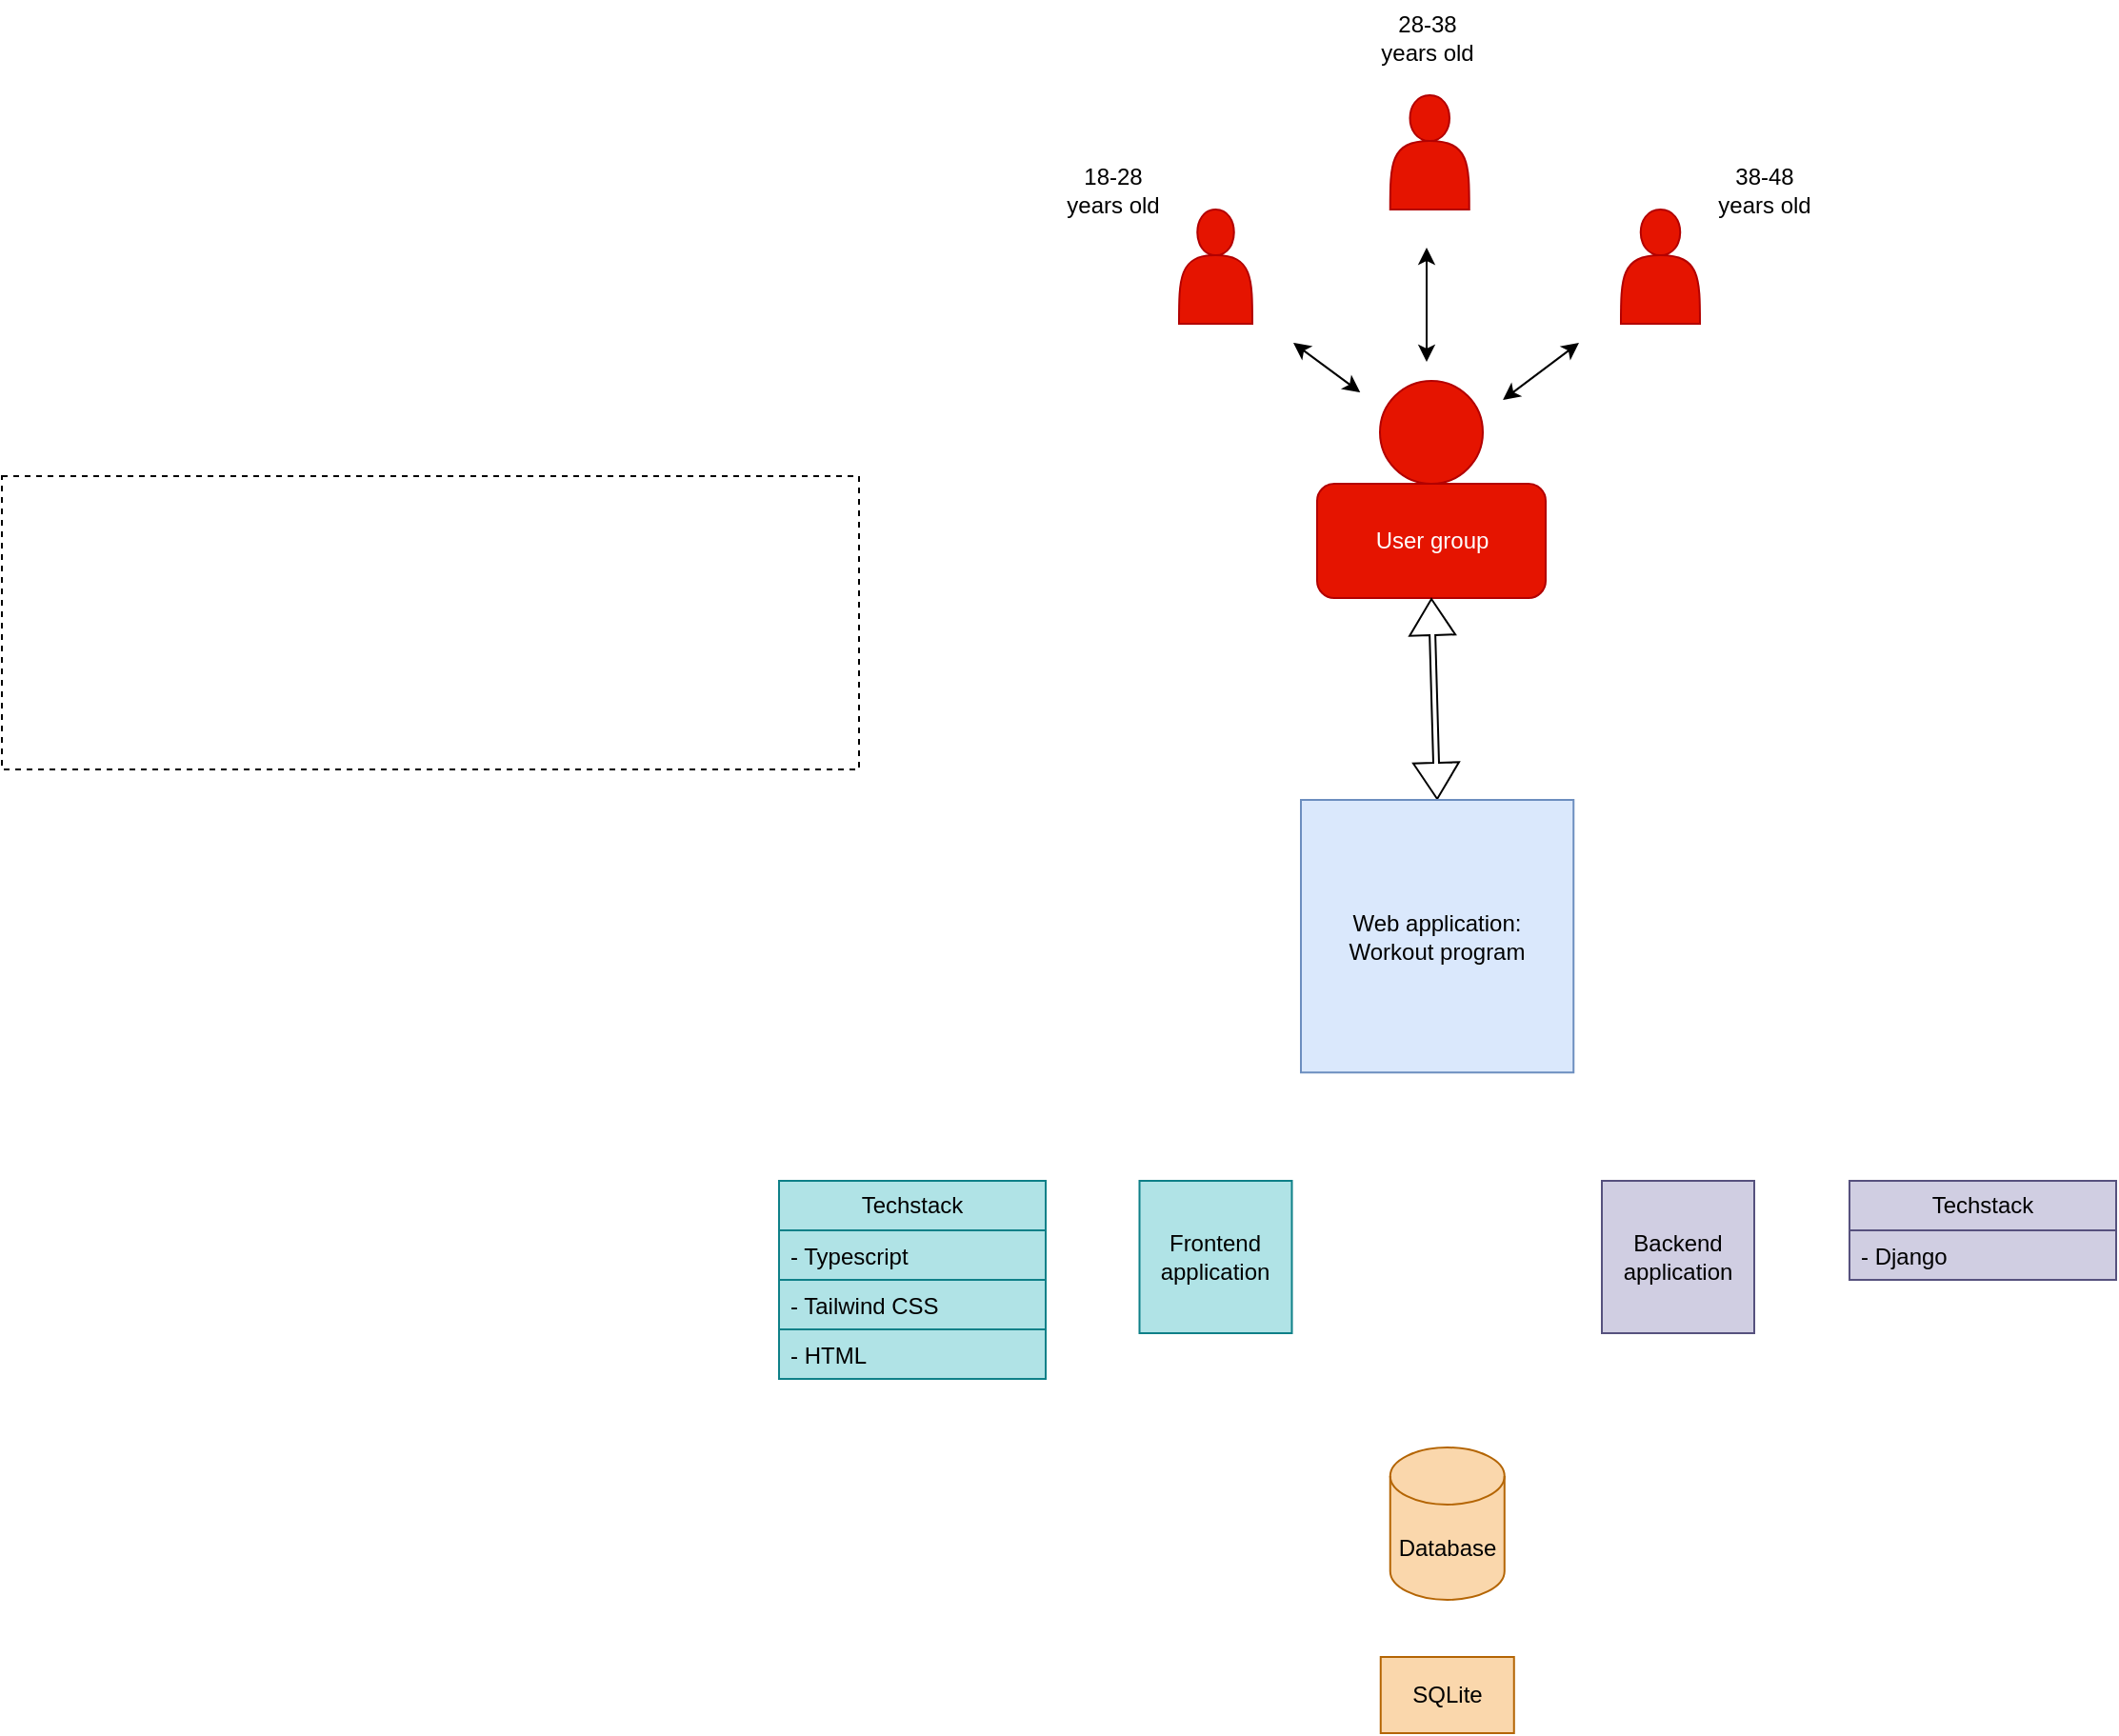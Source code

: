 <mxfile version="24.3.1" type="github">
  <diagram id="prtHgNgQTEPvFCAcTncT" name="Page-1">
    <mxGraphModel dx="1596" dy="2036" grid="1" gridSize="10" guides="1" tooltips="1" connect="1" arrows="1" fold="1" page="1" pageScale="1" pageWidth="827" pageHeight="1169" math="0" shadow="0">
      <root>
        <mxCell id="0" />
        <mxCell id="1" parent="0" />
        <mxCell id="ni0Bwwu1d2FK_Tjyk0nq-4" value="" style="verticalLabelPosition=bottom;verticalAlign=top;html=1;shape=mxgraph.basic.rect;fillColor2=none;strokeWidth=1;size=20;indent=5;dashed=1;fillColor=none;" vertex="1" parent="1">
          <mxGeometry x="-340" y="-790" width="450" height="154" as="geometry" />
        </mxCell>
        <mxCell id="jflDCZqAaWjYb9wbbqbs-2" value="User group" style="rounded=1;whiteSpace=wrap;html=1;fillColor=#e51400;strokeColor=#B20000;fontColor=#ffffff;" parent="1" vertex="1">
          <mxGeometry x="350.5" y="-786" width="120" height="60" as="geometry" />
        </mxCell>
        <mxCell id="jflDCZqAaWjYb9wbbqbs-3" value="" style="ellipse;whiteSpace=wrap;html=1;aspect=fixed;fillColor=#e51400;strokeColor=#B20000;fontColor=#ffffff;" parent="1" vertex="1">
          <mxGeometry x="383.5" y="-840" width="54" height="54" as="geometry" />
        </mxCell>
        <mxCell id="jflDCZqAaWjYb9wbbqbs-7" value="" style="shape=actor;whiteSpace=wrap;html=1;fillColor=#e51400;strokeColor=#B20000;fontColor=#ffffff;" parent="1" vertex="1">
          <mxGeometry x="278" y="-930" width="38.5" height="60" as="geometry" />
        </mxCell>
        <mxCell id="jflDCZqAaWjYb9wbbqbs-8" value="" style="shape=actor;whiteSpace=wrap;html=1;fillColor=#e51400;strokeColor=#B20000;fontColor=#ffffff;" parent="1" vertex="1">
          <mxGeometry x="388.88" y="-990" width="41.5" height="60" as="geometry" />
        </mxCell>
        <mxCell id="jflDCZqAaWjYb9wbbqbs-9" value="" style="shape=actor;whiteSpace=wrap;html=1;fillColor=#e51400;strokeColor=#B20000;fontColor=#ffffff;" parent="1" vertex="1">
          <mxGeometry x="510" y="-930" width="41.5" height="60" as="geometry" />
        </mxCell>
        <mxCell id="jflDCZqAaWjYb9wbbqbs-10" value="" style="shape=flexArrow;endArrow=classic;startArrow=classic;html=1;rounded=0;entryX=0.5;entryY=1;entryDx=0;entryDy=0;exitX=0.5;exitY=0;exitDx=0;exitDy=0;width=3;fillColor=none;" parent="1" source="ni0Bwwu1d2FK_Tjyk0nq-25" target="jflDCZqAaWjYb9wbbqbs-2" edge="1">
          <mxGeometry width="100" height="100" relative="1" as="geometry">
            <mxPoint x="413" y="-627.0" as="sourcePoint" />
            <mxPoint x="608" y="-610" as="targetPoint" />
          </mxGeometry>
        </mxCell>
        <mxCell id="jflDCZqAaWjYb9wbbqbs-12" value="" style="endArrow=classic;html=1;rounded=0;startArrow=classic;" parent="1" edge="1">
          <mxGeometry width="50" height="50" relative="1" as="geometry">
            <mxPoint x="448" y="-830" as="sourcePoint" />
            <mxPoint x="488" y="-860" as="targetPoint" />
          </mxGeometry>
        </mxCell>
        <mxCell id="jflDCZqAaWjYb9wbbqbs-14" value="" style="endArrow=classic;html=1;rounded=0;startArrow=classic;" parent="1" edge="1">
          <mxGeometry width="50" height="50" relative="1" as="geometry">
            <mxPoint x="408" y="-850" as="sourcePoint" />
            <mxPoint x="408" y="-910" as="targetPoint" />
          </mxGeometry>
        </mxCell>
        <mxCell id="jflDCZqAaWjYb9wbbqbs-15" value="" style="endArrow=classic;html=1;rounded=0;startArrow=classic;" parent="1" edge="1">
          <mxGeometry width="50" height="50" relative="1" as="geometry">
            <mxPoint x="373.13" y="-834" as="sourcePoint" />
            <mxPoint x="338" y="-860" as="targetPoint" />
          </mxGeometry>
        </mxCell>
        <mxCell id="jflDCZqAaWjYb9wbbqbs-16" value="18-28&lt;div&gt;years old&lt;/div&gt;" style="text;html=1;align=center;verticalAlign=middle;resizable=0;points=[];autosize=1;strokeColor=none;fillColor=none;" parent="1" vertex="1">
          <mxGeometry x="208" y="-960" width="70" height="40" as="geometry" />
        </mxCell>
        <mxCell id="jflDCZqAaWjYb9wbbqbs-17" value="28-38&lt;div&gt;years old&lt;/div&gt;" style="text;html=1;align=center;verticalAlign=middle;resizable=0;points=[];autosize=1;strokeColor=none;fillColor=none;" parent="1" vertex="1">
          <mxGeometry x="373.13" y="-1040" width="70" height="40" as="geometry" />
        </mxCell>
        <mxCell id="jflDCZqAaWjYb9wbbqbs-18" value="38-48&lt;div&gt;years old&lt;/div&gt;" style="text;html=1;align=center;verticalAlign=middle;resizable=0;points=[];autosize=1;strokeColor=none;fillColor=none;" parent="1" vertex="1">
          <mxGeometry x="549.5" y="-960" width="70" height="40" as="geometry" />
        </mxCell>
        <mxCell id="jflDCZqAaWjYb9wbbqbs-22" value="Frontend application" style="whiteSpace=wrap;html=1;aspect=fixed;fillColor=#b0e3e6;strokeColor=#0e8088;" parent="1" vertex="1">
          <mxGeometry x="257.25" y="-420" width="80" height="80" as="geometry" />
        </mxCell>
        <mxCell id="ni0Bwwu1d2FK_Tjyk0nq-1" value="Backend application" style="whiteSpace=wrap;html=1;aspect=fixed;fillColor=#d0cee2;strokeColor=#56517e;" vertex="1" parent="1">
          <mxGeometry x="500" y="-420" width="80" height="80" as="geometry" />
        </mxCell>
        <mxCell id="ni0Bwwu1d2FK_Tjyk0nq-2" value="Database" style="shape=cylinder3;whiteSpace=wrap;html=1;boundedLbl=1;backgroundOutline=1;size=15;fillColor=#fad7ac;strokeColor=#b46504;" vertex="1" parent="1">
          <mxGeometry x="388.88" y="-280" width="60" height="80" as="geometry" />
        </mxCell>
        <mxCell id="ni0Bwwu1d2FK_Tjyk0nq-5" value="Techstack" style="swimlane;fontStyle=0;childLayout=stackLayout;horizontal=1;startSize=26;fillColor=#b0e3e6;horizontalStack=0;resizeParent=1;resizeParentMax=0;resizeLast=0;collapsible=1;marginBottom=0;whiteSpace=wrap;html=1;strokeColor=#0e8088;" vertex="1" parent="1">
          <mxGeometry x="68" y="-420" width="140" height="104" as="geometry" />
        </mxCell>
        <mxCell id="ni0Bwwu1d2FK_Tjyk0nq-6" value="- Typescript" style="text;strokeColor=#0e8088;fillColor=#b0e3e6;align=left;verticalAlign=top;spacingLeft=4;spacingRight=4;overflow=hidden;rotatable=0;points=[[0,0.5],[1,0.5]];portConstraint=eastwest;whiteSpace=wrap;html=1;" vertex="1" parent="ni0Bwwu1d2FK_Tjyk0nq-5">
          <mxGeometry y="26" width="140" height="26" as="geometry" />
        </mxCell>
        <mxCell id="ni0Bwwu1d2FK_Tjyk0nq-7" value="- Tailwind CSS" style="text;strokeColor=#0e8088;fillColor=#b0e3e6;align=left;verticalAlign=top;spacingLeft=4;spacingRight=4;overflow=hidden;rotatable=0;points=[[0,0.5],[1,0.5]];portConstraint=eastwest;whiteSpace=wrap;html=1;" vertex="1" parent="ni0Bwwu1d2FK_Tjyk0nq-5">
          <mxGeometry y="52" width="140" height="26" as="geometry" />
        </mxCell>
        <mxCell id="ni0Bwwu1d2FK_Tjyk0nq-8" value="- HTML" style="text;strokeColor=#0e8088;fillColor=#b0e3e6;align=left;verticalAlign=top;spacingLeft=4;spacingRight=4;overflow=hidden;rotatable=0;points=[[0,0.5],[1,0.5]];portConstraint=eastwest;whiteSpace=wrap;html=1;" vertex="1" parent="ni0Bwwu1d2FK_Tjyk0nq-5">
          <mxGeometry y="78" width="140" height="26" as="geometry" />
        </mxCell>
        <mxCell id="ni0Bwwu1d2FK_Tjyk0nq-9" value="Techstack" style="swimlane;fontStyle=0;childLayout=stackLayout;horizontal=1;startSize=26;fillColor=#d0cee2;horizontalStack=0;resizeParent=1;resizeParentMax=0;resizeLast=0;collapsible=1;marginBottom=0;whiteSpace=wrap;html=1;strokeColor=#56517e;" vertex="1" parent="1">
          <mxGeometry x="630" y="-420" width="140" height="52" as="geometry" />
        </mxCell>
        <mxCell id="ni0Bwwu1d2FK_Tjyk0nq-10" value="- Django" style="text;strokeColor=#56517e;fillColor=#d0cee2;align=left;verticalAlign=top;spacingLeft=4;spacingRight=4;overflow=hidden;rotatable=0;points=[[0,0.5],[1,0.5]];portConstraint=eastwest;whiteSpace=wrap;html=1;" vertex="1" parent="ni0Bwwu1d2FK_Tjyk0nq-9">
          <mxGeometry y="26" width="140" height="26" as="geometry" />
        </mxCell>
        <mxCell id="ni0Bwwu1d2FK_Tjyk0nq-13" value="SQLite" style="rounded=0;whiteSpace=wrap;html=1;fillColor=#fad7ac;strokeColor=#b46504;" vertex="1" parent="1">
          <mxGeometry x="383.88" y="-170" width="70" height="40" as="geometry" />
        </mxCell>
        <mxCell id="ni0Bwwu1d2FK_Tjyk0nq-25" value="Web application:&lt;br&gt;Workout program" style="whiteSpace=wrap;html=1;aspect=fixed;fillColor=#dae8fc;strokeColor=#6c8ebf;" vertex="1" parent="1">
          <mxGeometry x="342" y="-620" width="143.13" height="143.13" as="geometry" />
        </mxCell>
      </root>
    </mxGraphModel>
  </diagram>
</mxfile>
